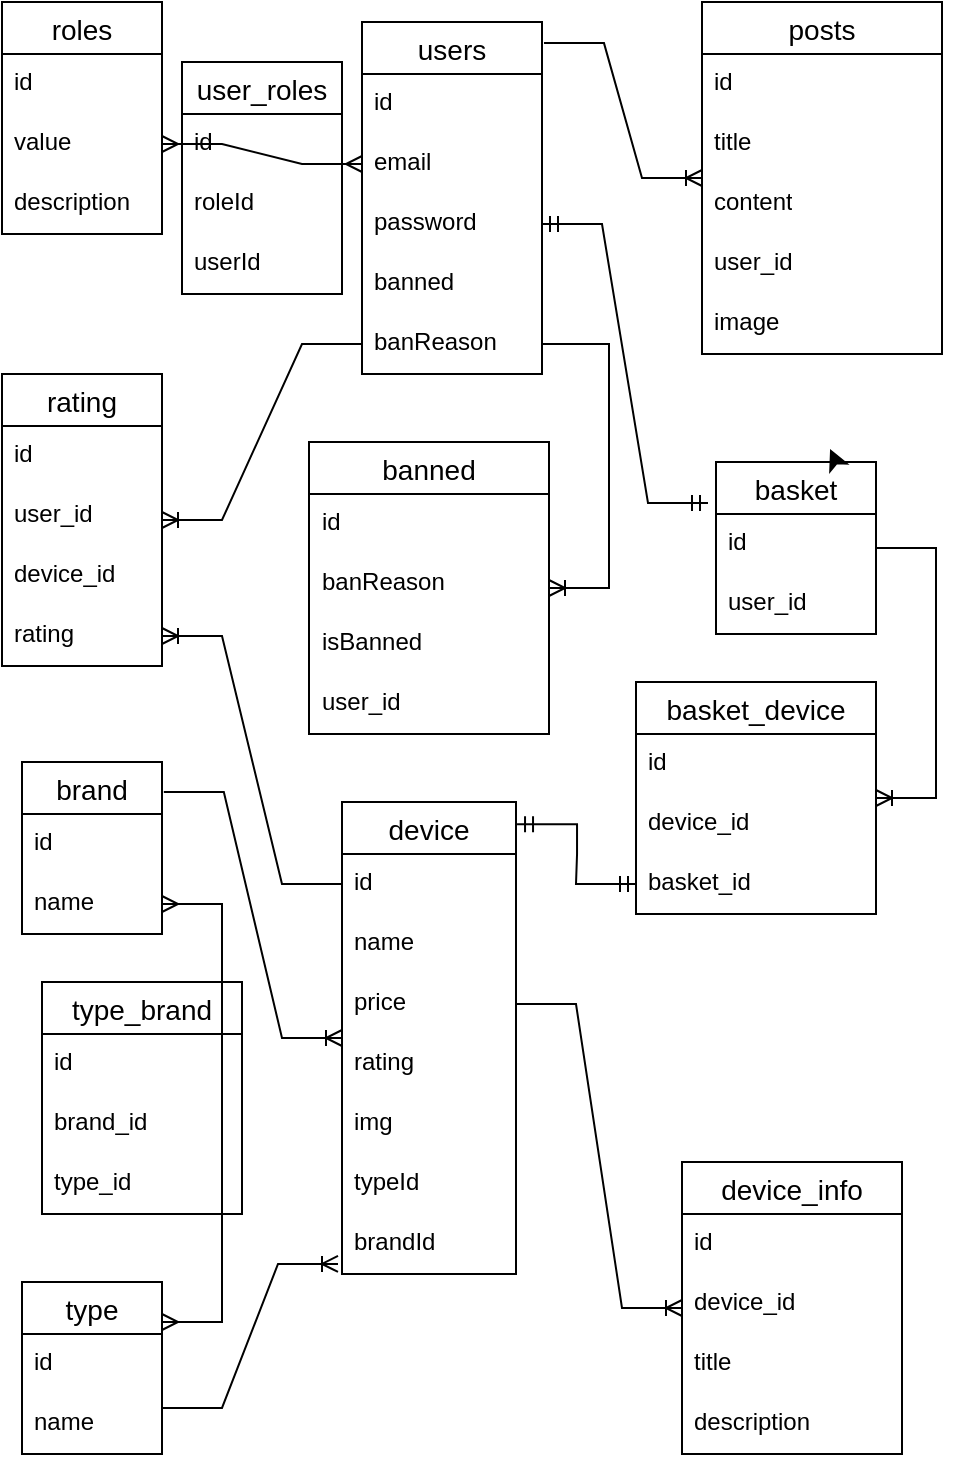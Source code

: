 <mxfile version="22.1.18" type="device">
  <diagram name="Страница 1" id="iOBnieN6aqmMFXZfieGS">
    <mxGraphModel dx="1471" dy="1902" grid="1" gridSize="10" guides="1" tooltips="1" connect="1" arrows="1" fold="1" page="1" pageScale="1" pageWidth="827" pageHeight="1169" math="0" shadow="0">
      <root>
        <mxCell id="0" />
        <mxCell id="1" parent="0" />
        <mxCell id="5Cdp49nnvw1ZmFjZcBW2-1" value="users" style="swimlane;fontStyle=0;childLayout=stackLayout;horizontal=1;startSize=26;horizontalStack=0;resizeParent=1;resizeParentMax=0;resizeLast=0;collapsible=1;marginBottom=0;align=center;fontSize=14;" parent="1" vertex="1">
          <mxGeometry x="-590" y="-20" width="90" height="176" as="geometry" />
        </mxCell>
        <mxCell id="5Cdp49nnvw1ZmFjZcBW2-2" value="id" style="text;strokeColor=none;fillColor=none;spacingLeft=4;spacingRight=4;overflow=hidden;rotatable=0;points=[[0,0.5],[1,0.5]];portConstraint=eastwest;fontSize=12;whiteSpace=wrap;html=1;" parent="5Cdp49nnvw1ZmFjZcBW2-1" vertex="1">
          <mxGeometry y="26" width="90" height="30" as="geometry" />
        </mxCell>
        <mxCell id="5Cdp49nnvw1ZmFjZcBW2-3" value="email" style="text;strokeColor=none;fillColor=none;spacingLeft=4;spacingRight=4;overflow=hidden;rotatable=0;points=[[0,0.5],[1,0.5]];portConstraint=eastwest;fontSize=12;whiteSpace=wrap;html=1;" parent="5Cdp49nnvw1ZmFjZcBW2-1" vertex="1">
          <mxGeometry y="56" width="90" height="30" as="geometry" />
        </mxCell>
        <mxCell id="5Cdp49nnvw1ZmFjZcBW2-4" value="password" style="text;strokeColor=none;fillColor=none;spacingLeft=4;spacingRight=4;overflow=hidden;rotatable=0;points=[[0,0.5],[1,0.5]];portConstraint=eastwest;fontSize=12;whiteSpace=wrap;html=1;" parent="5Cdp49nnvw1ZmFjZcBW2-1" vertex="1">
          <mxGeometry y="86" width="90" height="30" as="geometry" />
        </mxCell>
        <mxCell id="4ZKSfFITIeGd-BiYobcF-32" value="banned" style="text;strokeColor=none;fillColor=none;spacingLeft=4;spacingRight=4;overflow=hidden;rotatable=0;points=[[0,0.5],[1,0.5]];portConstraint=eastwest;fontSize=12;whiteSpace=wrap;html=1;" parent="5Cdp49nnvw1ZmFjZcBW2-1" vertex="1">
          <mxGeometry y="116" width="90" height="30" as="geometry" />
        </mxCell>
        <mxCell id="5Cdp49nnvw1ZmFjZcBW2-5" value="banReason" style="text;strokeColor=none;fillColor=none;spacingLeft=4;spacingRight=4;overflow=hidden;rotatable=0;points=[[0,0.5],[1,0.5]];portConstraint=eastwest;fontSize=12;whiteSpace=wrap;html=1;" parent="5Cdp49nnvw1ZmFjZcBW2-1" vertex="1">
          <mxGeometry y="146" width="90" height="30" as="geometry" />
        </mxCell>
        <mxCell id="5Cdp49nnvw1ZmFjZcBW2-6" value="device" style="swimlane;fontStyle=0;childLayout=stackLayout;horizontal=1;startSize=26;horizontalStack=0;resizeParent=1;resizeParentMax=0;resizeLast=0;collapsible=1;marginBottom=0;align=center;fontSize=14;" parent="1" vertex="1">
          <mxGeometry x="-600" y="370" width="87" height="236" as="geometry" />
        </mxCell>
        <mxCell id="5Cdp49nnvw1ZmFjZcBW2-7" value="id" style="text;strokeColor=none;fillColor=none;spacingLeft=4;spacingRight=4;overflow=hidden;rotatable=0;points=[[0,0.5],[1,0.5]];portConstraint=eastwest;fontSize=12;whiteSpace=wrap;html=1;" parent="5Cdp49nnvw1ZmFjZcBW2-6" vertex="1">
          <mxGeometry y="26" width="87" height="30" as="geometry" />
        </mxCell>
        <mxCell id="5Cdp49nnvw1ZmFjZcBW2-8" value="name" style="text;strokeColor=none;fillColor=none;spacingLeft=4;spacingRight=4;overflow=hidden;rotatable=0;points=[[0,0.5],[1,0.5]];portConstraint=eastwest;fontSize=12;whiteSpace=wrap;html=1;" parent="5Cdp49nnvw1ZmFjZcBW2-6" vertex="1">
          <mxGeometry y="56" width="87" height="30" as="geometry" />
        </mxCell>
        <mxCell id="5Cdp49nnvw1ZmFjZcBW2-9" value="price" style="text;strokeColor=none;fillColor=none;spacingLeft=4;spacingRight=4;overflow=hidden;rotatable=0;points=[[0,0.5],[1,0.5]];portConstraint=eastwest;fontSize=12;whiteSpace=wrap;html=1;" parent="5Cdp49nnvw1ZmFjZcBW2-6" vertex="1">
          <mxGeometry y="86" width="87" height="30" as="geometry" />
        </mxCell>
        <mxCell id="5Cdp49nnvw1ZmFjZcBW2-10" value="rating" style="text;strokeColor=none;fillColor=none;spacingLeft=4;spacingRight=4;overflow=hidden;rotatable=0;points=[[0,0.5],[1,0.5]];portConstraint=eastwest;fontSize=12;whiteSpace=wrap;html=1;" parent="5Cdp49nnvw1ZmFjZcBW2-6" vertex="1">
          <mxGeometry y="116" width="87" height="30" as="geometry" />
        </mxCell>
        <mxCell id="5Cdp49nnvw1ZmFjZcBW2-12" value="img" style="text;strokeColor=none;fillColor=none;spacingLeft=4;spacingRight=4;overflow=hidden;rotatable=0;points=[[0,0.5],[1,0.5]];portConstraint=eastwest;fontSize=12;whiteSpace=wrap;html=1;" parent="5Cdp49nnvw1ZmFjZcBW2-6" vertex="1">
          <mxGeometry y="146" width="87" height="30" as="geometry" />
        </mxCell>
        <mxCell id="5Cdp49nnvw1ZmFjZcBW2-13" value="typeId" style="text;strokeColor=none;fillColor=none;spacingLeft=4;spacingRight=4;overflow=hidden;rotatable=0;points=[[0,0.5],[1,0.5]];portConstraint=eastwest;fontSize=12;whiteSpace=wrap;html=1;" parent="5Cdp49nnvw1ZmFjZcBW2-6" vertex="1">
          <mxGeometry y="176" width="87" height="30" as="geometry" />
        </mxCell>
        <mxCell id="5Cdp49nnvw1ZmFjZcBW2-14" value="brandId" style="text;strokeColor=none;fillColor=none;spacingLeft=4;spacingRight=4;overflow=hidden;rotatable=0;points=[[0,0.5],[1,0.5]];portConstraint=eastwest;fontSize=12;whiteSpace=wrap;html=1;" parent="5Cdp49nnvw1ZmFjZcBW2-6" vertex="1">
          <mxGeometry y="206" width="87" height="30" as="geometry" />
        </mxCell>
        <mxCell id="5Cdp49nnvw1ZmFjZcBW2-15" value="brand" style="swimlane;fontStyle=0;childLayout=stackLayout;horizontal=1;startSize=26;horizontalStack=0;resizeParent=1;resizeParentMax=0;resizeLast=0;collapsible=1;marginBottom=0;align=center;fontSize=14;" parent="1" vertex="1">
          <mxGeometry x="-760" y="350" width="70" height="86" as="geometry" />
        </mxCell>
        <mxCell id="5Cdp49nnvw1ZmFjZcBW2-16" value="id" style="text;strokeColor=none;fillColor=none;spacingLeft=4;spacingRight=4;overflow=hidden;rotatable=0;points=[[0,0.5],[1,0.5]];portConstraint=eastwest;fontSize=12;whiteSpace=wrap;html=1;" parent="5Cdp49nnvw1ZmFjZcBW2-15" vertex="1">
          <mxGeometry y="26" width="70" height="30" as="geometry" />
        </mxCell>
        <mxCell id="5Cdp49nnvw1ZmFjZcBW2-17" value="name" style="text;strokeColor=none;fillColor=none;spacingLeft=4;spacingRight=4;overflow=hidden;rotatable=0;points=[[0,0.5],[1,0.5]];portConstraint=eastwest;fontSize=12;whiteSpace=wrap;html=1;" parent="5Cdp49nnvw1ZmFjZcBW2-15" vertex="1">
          <mxGeometry y="56" width="70" height="30" as="geometry" />
        </mxCell>
        <mxCell id="5Cdp49nnvw1ZmFjZcBW2-19" value="type" style="swimlane;fontStyle=0;childLayout=stackLayout;horizontal=1;startSize=26;horizontalStack=0;resizeParent=1;resizeParentMax=0;resizeLast=0;collapsible=1;marginBottom=0;align=center;fontSize=14;" parent="1" vertex="1">
          <mxGeometry x="-760" y="610" width="70" height="86" as="geometry" />
        </mxCell>
        <mxCell id="5Cdp49nnvw1ZmFjZcBW2-20" value="id" style="text;strokeColor=none;fillColor=none;spacingLeft=4;spacingRight=4;overflow=hidden;rotatable=0;points=[[0,0.5],[1,0.5]];portConstraint=eastwest;fontSize=12;whiteSpace=wrap;html=1;" parent="5Cdp49nnvw1ZmFjZcBW2-19" vertex="1">
          <mxGeometry y="26" width="70" height="30" as="geometry" />
        </mxCell>
        <mxCell id="5Cdp49nnvw1ZmFjZcBW2-21" value="name" style="text;strokeColor=none;fillColor=none;spacingLeft=4;spacingRight=4;overflow=hidden;rotatable=0;points=[[0,0.5],[1,0.5]];portConstraint=eastwest;fontSize=12;whiteSpace=wrap;html=1;" parent="5Cdp49nnvw1ZmFjZcBW2-19" vertex="1">
          <mxGeometry y="56" width="70" height="30" as="geometry" />
        </mxCell>
        <mxCell id="5Cdp49nnvw1ZmFjZcBW2-23" value="basket" style="swimlane;fontStyle=0;childLayout=stackLayout;horizontal=1;startSize=26;horizontalStack=0;resizeParent=1;resizeParentMax=0;resizeLast=0;collapsible=1;marginBottom=0;align=center;fontSize=14;" parent="1" vertex="1">
          <mxGeometry x="-413" y="200" width="80" height="86" as="geometry" />
        </mxCell>
        <mxCell id="5Cdp49nnvw1ZmFjZcBW2-24" value="id" style="text;strokeColor=none;fillColor=none;spacingLeft=4;spacingRight=4;overflow=hidden;rotatable=0;points=[[0,0.5],[1,0.5]];portConstraint=eastwest;fontSize=12;whiteSpace=wrap;html=1;" parent="5Cdp49nnvw1ZmFjZcBW2-23" vertex="1">
          <mxGeometry y="26" width="80" height="30" as="geometry" />
        </mxCell>
        <mxCell id="5Cdp49nnvw1ZmFjZcBW2-25" value="user_id" style="text;strokeColor=none;fillColor=none;spacingLeft=4;spacingRight=4;overflow=hidden;rotatable=0;points=[[0,0.5],[1,0.5]];portConstraint=eastwest;fontSize=12;whiteSpace=wrap;html=1;" parent="5Cdp49nnvw1ZmFjZcBW2-23" vertex="1">
          <mxGeometry y="56" width="80" height="30" as="geometry" />
        </mxCell>
        <mxCell id="5Cdp49nnvw1ZmFjZcBW2-27" value="" style="edgeStyle=entityRelationEdgeStyle;fontSize=12;html=1;endArrow=ERmandOne;startArrow=ERmandOne;rounded=0;exitX=1;exitY=0.5;exitDx=0;exitDy=0;entryX=-0.05;entryY=-0.183;entryDx=0;entryDy=0;entryPerimeter=0;" parent="1" source="5Cdp49nnvw1ZmFjZcBW2-4" target="5Cdp49nnvw1ZmFjZcBW2-24" edge="1">
          <mxGeometry width="100" height="100" relative="1" as="geometry">
            <mxPoint x="-469.52" y="119.452" as="sourcePoint" />
            <mxPoint x="-270" y="350.004" as="targetPoint" />
            <Array as="points">
              <mxPoint x="-389.52" y="105.9" />
              <mxPoint x="-299.52" y="165.9" />
              <mxPoint x="-339.52" y="205.9" />
            </Array>
          </mxGeometry>
        </mxCell>
        <mxCell id="5Cdp49nnvw1ZmFjZcBW2-28" value="" style="edgeStyle=entityRelationEdgeStyle;fontSize=12;html=1;endArrow=ERoneToMany;rounded=0;entryX=-0.023;entryY=0.833;entryDx=0;entryDy=0;exitX=1;exitY=1.233;exitDx=0;exitDy=0;exitPerimeter=0;entryPerimeter=0;" parent="1" source="5Cdp49nnvw1ZmFjZcBW2-20" target="5Cdp49nnvw1ZmFjZcBW2-14" edge="1">
          <mxGeometry width="100" height="100" relative="1" as="geometry">
            <mxPoint x="-731" y="606" as="sourcePoint" />
            <mxPoint x="-651" y="426" as="targetPoint" />
            <Array as="points">
              <mxPoint x="-610" y="600" />
              <mxPoint x="-640" y="630" />
              <mxPoint x="-520" y="560" />
            </Array>
          </mxGeometry>
        </mxCell>
        <mxCell id="5Cdp49nnvw1ZmFjZcBW2-29" value="" style="edgeStyle=entityRelationEdgeStyle;fontSize=12;html=1;endArrow=ERoneToMany;rounded=0;exitX=1.013;exitY=0.174;exitDx=0;exitDy=0;exitPerimeter=0;" parent="1" source="5Cdp49nnvw1ZmFjZcBW2-15" target="5Cdp49nnvw1ZmFjZcBW2-6" edge="1">
          <mxGeometry width="100" height="100" relative="1" as="geometry">
            <mxPoint x="-751" y="516" as="sourcePoint" />
            <mxPoint x="-651" y="416" as="targetPoint" />
          </mxGeometry>
        </mxCell>
        <mxCell id="5Cdp49nnvw1ZmFjZcBW2-32" value="device_info" style="swimlane;fontStyle=0;childLayout=stackLayout;horizontal=1;startSize=26;horizontalStack=0;resizeParent=1;resizeParentMax=0;resizeLast=0;collapsible=1;marginBottom=0;align=center;fontSize=14;" parent="1" vertex="1">
          <mxGeometry x="-430" y="550" width="110" height="146" as="geometry" />
        </mxCell>
        <mxCell id="5Cdp49nnvw1ZmFjZcBW2-33" value="id" style="text;strokeColor=none;fillColor=none;spacingLeft=4;spacingRight=4;overflow=hidden;rotatable=0;points=[[0,0.5],[1,0.5]];portConstraint=eastwest;fontSize=12;whiteSpace=wrap;html=1;" parent="5Cdp49nnvw1ZmFjZcBW2-32" vertex="1">
          <mxGeometry y="26" width="110" height="30" as="geometry" />
        </mxCell>
        <mxCell id="5Cdp49nnvw1ZmFjZcBW2-34" value="device_id" style="text;strokeColor=none;fillColor=none;spacingLeft=4;spacingRight=4;overflow=hidden;rotatable=0;points=[[0,0.5],[1,0.5]];portConstraint=eastwest;fontSize=12;whiteSpace=wrap;html=1;" parent="5Cdp49nnvw1ZmFjZcBW2-32" vertex="1">
          <mxGeometry y="56" width="110" height="30" as="geometry" />
        </mxCell>
        <mxCell id="5Cdp49nnvw1ZmFjZcBW2-36" value="title" style="text;strokeColor=none;fillColor=none;spacingLeft=4;spacingRight=4;overflow=hidden;rotatable=0;points=[[0,0.5],[1,0.5]];portConstraint=eastwest;fontSize=12;whiteSpace=wrap;html=1;" parent="5Cdp49nnvw1ZmFjZcBW2-32" vertex="1">
          <mxGeometry y="86" width="110" height="30" as="geometry" />
        </mxCell>
        <mxCell id="5Cdp49nnvw1ZmFjZcBW2-38" value="description" style="text;strokeColor=none;fillColor=none;spacingLeft=4;spacingRight=4;overflow=hidden;rotatable=0;points=[[0,0.5],[1,0.5]];portConstraint=eastwest;fontSize=12;whiteSpace=wrap;html=1;" parent="5Cdp49nnvw1ZmFjZcBW2-32" vertex="1">
          <mxGeometry y="116" width="110" height="30" as="geometry" />
        </mxCell>
        <mxCell id="5Cdp49nnvw1ZmFjZcBW2-35" value="" style="edgeStyle=entityRelationEdgeStyle;fontSize=12;html=1;endArrow=ERoneToMany;rounded=0;exitX=1;exitY=0.5;exitDx=0;exitDy=0;" parent="1" source="5Cdp49nnvw1ZmFjZcBW2-9" target="5Cdp49nnvw1ZmFjZcBW2-32" edge="1">
          <mxGeometry width="100" height="100" relative="1" as="geometry">
            <mxPoint x="-547" y="370" as="sourcePoint" />
            <mxPoint x="-447" y="270" as="targetPoint" />
          </mxGeometry>
        </mxCell>
        <mxCell id="5Cdp49nnvw1ZmFjZcBW2-39" value="basket_device" style="swimlane;fontStyle=0;childLayout=stackLayout;horizontal=1;startSize=26;horizontalStack=0;resizeParent=1;resizeParentMax=0;resizeLast=0;collapsible=1;marginBottom=0;align=center;fontSize=14;" parent="1" vertex="1">
          <mxGeometry x="-453" y="310" width="120" height="116" as="geometry" />
        </mxCell>
        <mxCell id="5Cdp49nnvw1ZmFjZcBW2-40" value="id" style="text;strokeColor=none;fillColor=none;spacingLeft=4;spacingRight=4;overflow=hidden;rotatable=0;points=[[0,0.5],[1,0.5]];portConstraint=eastwest;fontSize=12;whiteSpace=wrap;html=1;" parent="5Cdp49nnvw1ZmFjZcBW2-39" vertex="1">
          <mxGeometry y="26" width="120" height="30" as="geometry" />
        </mxCell>
        <mxCell id="5Cdp49nnvw1ZmFjZcBW2-41" value="device_id" style="text;strokeColor=none;fillColor=none;spacingLeft=4;spacingRight=4;overflow=hidden;rotatable=0;points=[[0,0.5],[1,0.5]];portConstraint=eastwest;fontSize=12;whiteSpace=wrap;html=1;" parent="5Cdp49nnvw1ZmFjZcBW2-39" vertex="1">
          <mxGeometry y="56" width="120" height="30" as="geometry" />
        </mxCell>
        <mxCell id="5Cdp49nnvw1ZmFjZcBW2-42" value="basket_id" style="text;strokeColor=none;fillColor=none;spacingLeft=4;spacingRight=4;overflow=hidden;rotatable=0;points=[[0,0.5],[1,0.5]];portConstraint=eastwest;fontSize=12;whiteSpace=wrap;html=1;" parent="5Cdp49nnvw1ZmFjZcBW2-39" vertex="1">
          <mxGeometry y="86" width="120" height="30" as="geometry" />
        </mxCell>
        <mxCell id="5Cdp49nnvw1ZmFjZcBW2-43" value="" style="edgeStyle=entityRelationEdgeStyle;fontSize=12;html=1;endArrow=ERoneToMany;rounded=0;" parent="1" source="5Cdp49nnvw1ZmFjZcBW2-23" target="5Cdp49nnvw1ZmFjZcBW2-39" edge="1">
          <mxGeometry width="100" height="100" relative="1" as="geometry">
            <mxPoint x="-557" y="130" as="sourcePoint" />
            <mxPoint x="-457" y="30" as="targetPoint" />
          </mxGeometry>
        </mxCell>
        <mxCell id="5Cdp49nnvw1ZmFjZcBW2-44" value="" style="edgeStyle=entityRelationEdgeStyle;fontSize=12;html=1;endArrow=ERmandOne;startArrow=ERmandOne;rounded=0;exitX=1.006;exitY=0.047;exitDx=0;exitDy=0;exitPerimeter=0;entryX=0;entryY=0.5;entryDx=0;entryDy=0;" parent="1" source="5Cdp49nnvw1ZmFjZcBW2-6" target="5Cdp49nnvw1ZmFjZcBW2-42" edge="1">
          <mxGeometry width="100" height="100" relative="1" as="geometry">
            <mxPoint x="-527" y="240" as="sourcePoint" />
            <mxPoint x="-457" y="110" as="targetPoint" />
          </mxGeometry>
        </mxCell>
        <mxCell id="5Cdp49nnvw1ZmFjZcBW2-45" value="rating" style="swimlane;fontStyle=0;childLayout=stackLayout;horizontal=1;startSize=26;horizontalStack=0;resizeParent=1;resizeParentMax=0;resizeLast=0;collapsible=1;marginBottom=0;align=center;fontSize=14;" parent="1" vertex="1">
          <mxGeometry x="-770" y="156" width="80" height="146" as="geometry" />
        </mxCell>
        <mxCell id="5Cdp49nnvw1ZmFjZcBW2-46" value="id" style="text;strokeColor=none;fillColor=none;spacingLeft=4;spacingRight=4;overflow=hidden;rotatable=0;points=[[0,0.5],[1,0.5]];portConstraint=eastwest;fontSize=12;whiteSpace=wrap;html=1;" parent="5Cdp49nnvw1ZmFjZcBW2-45" vertex="1">
          <mxGeometry y="26" width="80" height="30" as="geometry" />
        </mxCell>
        <mxCell id="5Cdp49nnvw1ZmFjZcBW2-47" value="user_id" style="text;strokeColor=none;fillColor=none;spacingLeft=4;spacingRight=4;overflow=hidden;rotatable=0;points=[[0,0.5],[1,0.5]];portConstraint=eastwest;fontSize=12;whiteSpace=wrap;html=1;" parent="5Cdp49nnvw1ZmFjZcBW2-45" vertex="1">
          <mxGeometry y="56" width="80" height="30" as="geometry" />
        </mxCell>
        <mxCell id="5Cdp49nnvw1ZmFjZcBW2-48" value="device_id" style="text;strokeColor=none;fillColor=none;spacingLeft=4;spacingRight=4;overflow=hidden;rotatable=0;points=[[0,0.5],[1,0.5]];portConstraint=eastwest;fontSize=12;whiteSpace=wrap;html=1;" parent="5Cdp49nnvw1ZmFjZcBW2-45" vertex="1">
          <mxGeometry y="86" width="80" height="30" as="geometry" />
        </mxCell>
        <mxCell id="5Cdp49nnvw1ZmFjZcBW2-49" value="rating" style="text;strokeColor=none;fillColor=none;spacingLeft=4;spacingRight=4;overflow=hidden;rotatable=0;points=[[0,0.5],[1,0.5]];portConstraint=eastwest;fontSize=12;whiteSpace=wrap;html=1;" parent="5Cdp49nnvw1ZmFjZcBW2-45" vertex="1">
          <mxGeometry y="116" width="80" height="30" as="geometry" />
        </mxCell>
        <mxCell id="4ZKSfFITIeGd-BiYobcF-20" style="edgeStyle=orthogonalEdgeStyle;rounded=0;orthogonalLoop=1;jettySize=auto;html=1;exitX=1;exitY=0.5;exitDx=0;exitDy=0;" parent="5Cdp49nnvw1ZmFjZcBW2-45" source="5Cdp49nnvw1ZmFjZcBW2-46" target="5Cdp49nnvw1ZmFjZcBW2-46" edge="1">
          <mxGeometry relative="1" as="geometry" />
        </mxCell>
        <mxCell id="4ZKSfFITIeGd-BiYobcF-21" style="edgeStyle=orthogonalEdgeStyle;rounded=0;orthogonalLoop=1;jettySize=auto;html=1;exitX=1;exitY=0.5;exitDx=0;exitDy=0;" parent="5Cdp49nnvw1ZmFjZcBW2-45" source="5Cdp49nnvw1ZmFjZcBW2-46" target="5Cdp49nnvw1ZmFjZcBW2-46" edge="1">
          <mxGeometry relative="1" as="geometry" />
        </mxCell>
        <mxCell id="5Cdp49nnvw1ZmFjZcBW2-50" value="" style="edgeStyle=entityRelationEdgeStyle;fontSize=12;html=1;endArrow=ERoneToMany;rounded=0;" parent="1" source="5Cdp49nnvw1ZmFjZcBW2-5" target="5Cdp49nnvw1ZmFjZcBW2-45" edge="1">
          <mxGeometry width="100" height="100" relative="1" as="geometry">
            <mxPoint x="-407" y="220" as="sourcePoint" />
            <mxPoint x="-307" y="120" as="targetPoint" />
          </mxGeometry>
        </mxCell>
        <mxCell id="5Cdp49nnvw1ZmFjZcBW2-51" value="" style="edgeStyle=entityRelationEdgeStyle;fontSize=12;html=1;endArrow=ERoneToMany;rounded=0;exitX=0;exitY=0.5;exitDx=0;exitDy=0;" parent="1" source="5Cdp49nnvw1ZmFjZcBW2-7" target="5Cdp49nnvw1ZmFjZcBW2-49" edge="1">
          <mxGeometry width="100" height="100" relative="1" as="geometry">
            <mxPoint x="-407" y="220" as="sourcePoint" />
            <mxPoint x="-307" y="120" as="targetPoint" />
          </mxGeometry>
        </mxCell>
        <mxCell id="4ZKSfFITIeGd-BiYobcF-2" value="type_brand" style="swimlane;fontStyle=0;childLayout=stackLayout;horizontal=1;startSize=26;horizontalStack=0;resizeParent=1;resizeParentMax=0;resizeLast=0;collapsible=1;marginBottom=0;align=center;fontSize=14;" parent="1" vertex="1">
          <mxGeometry x="-750" y="460" width="100" height="116" as="geometry" />
        </mxCell>
        <mxCell id="4ZKSfFITIeGd-BiYobcF-3" value="id" style="text;strokeColor=none;fillColor=none;spacingLeft=4;spacingRight=4;overflow=hidden;rotatable=0;points=[[0,0.5],[1,0.5]];portConstraint=eastwest;fontSize=12;whiteSpace=wrap;html=1;" parent="4ZKSfFITIeGd-BiYobcF-2" vertex="1">
          <mxGeometry y="26" width="100" height="30" as="geometry" />
        </mxCell>
        <mxCell id="4ZKSfFITIeGd-BiYobcF-7" value="brand_id" style="text;strokeColor=none;fillColor=none;spacingLeft=4;spacingRight=4;overflow=hidden;rotatable=0;points=[[0,0.5],[1,0.5]];portConstraint=eastwest;fontSize=12;whiteSpace=wrap;html=1;" parent="4ZKSfFITIeGd-BiYobcF-2" vertex="1">
          <mxGeometry y="56" width="100" height="30" as="geometry" />
        </mxCell>
        <mxCell id="4ZKSfFITIeGd-BiYobcF-4" value="type_id" style="text;strokeColor=none;fillColor=none;spacingLeft=4;spacingRight=4;overflow=hidden;rotatable=0;points=[[0,0.5],[1,0.5]];portConstraint=eastwest;fontSize=12;whiteSpace=wrap;html=1;" parent="4ZKSfFITIeGd-BiYobcF-2" vertex="1">
          <mxGeometry y="86" width="100" height="30" as="geometry" />
        </mxCell>
        <mxCell id="4ZKSfFITIeGd-BiYobcF-19" value="" style="edgeStyle=entityRelationEdgeStyle;fontSize=12;html=1;endArrow=ERmany;startArrow=ERmany;rounded=0;entryX=1;entryY=0.5;entryDx=0;entryDy=0;" parent="1" target="5Cdp49nnvw1ZmFjZcBW2-17" edge="1">
          <mxGeometry width="100" height="100" relative="1" as="geometry">
            <mxPoint x="-690" y="630" as="sourcePoint" />
            <mxPoint x="-590" y="530" as="targetPoint" />
          </mxGeometry>
        </mxCell>
        <mxCell id="4ZKSfFITIeGd-BiYobcF-22" value="roles" style="swimlane;fontStyle=0;childLayout=stackLayout;horizontal=1;startSize=26;horizontalStack=0;resizeParent=1;resizeParentMax=0;resizeLast=0;collapsible=1;marginBottom=0;align=center;fontSize=14;" parent="1" vertex="1">
          <mxGeometry x="-770" y="-30" width="80" height="116" as="geometry" />
        </mxCell>
        <mxCell id="4ZKSfFITIeGd-BiYobcF-23" value="id" style="text;strokeColor=none;fillColor=none;spacingLeft=4;spacingRight=4;overflow=hidden;rotatable=0;points=[[0,0.5],[1,0.5]];portConstraint=eastwest;fontSize=12;whiteSpace=wrap;html=1;" parent="4ZKSfFITIeGd-BiYobcF-22" vertex="1">
          <mxGeometry y="26" width="80" height="30" as="geometry" />
        </mxCell>
        <mxCell id="4ZKSfFITIeGd-BiYobcF-25" value="value" style="text;strokeColor=none;fillColor=none;spacingLeft=4;spacingRight=4;overflow=hidden;rotatable=0;points=[[0,0.5],[1,0.5]];portConstraint=eastwest;fontSize=12;whiteSpace=wrap;html=1;" parent="4ZKSfFITIeGd-BiYobcF-22" vertex="1">
          <mxGeometry y="56" width="80" height="30" as="geometry" />
        </mxCell>
        <mxCell id="4ZKSfFITIeGd-BiYobcF-24" value="description" style="text;strokeColor=none;fillColor=none;spacingLeft=4;spacingRight=4;overflow=hidden;rotatable=0;points=[[0,0.5],[1,0.5]];portConstraint=eastwest;fontSize=12;whiteSpace=wrap;html=1;" parent="4ZKSfFITIeGd-BiYobcF-22" vertex="1">
          <mxGeometry y="86" width="80" height="30" as="geometry" />
        </mxCell>
        <mxCell id="4ZKSfFITIeGd-BiYobcF-26" value="user_roles" style="swimlane;fontStyle=0;childLayout=stackLayout;horizontal=1;startSize=26;horizontalStack=0;resizeParent=1;resizeParentMax=0;resizeLast=0;collapsible=1;marginBottom=0;align=center;fontSize=14;" parent="1" vertex="1">
          <mxGeometry x="-680" width="80" height="116" as="geometry" />
        </mxCell>
        <mxCell id="4ZKSfFITIeGd-BiYobcF-27" value="id" style="text;strokeColor=none;fillColor=none;spacingLeft=4;spacingRight=4;overflow=hidden;rotatable=0;points=[[0,0.5],[1,0.5]];portConstraint=eastwest;fontSize=12;whiteSpace=wrap;html=1;" parent="4ZKSfFITIeGd-BiYobcF-26" vertex="1">
          <mxGeometry y="26" width="80" height="30" as="geometry" />
        </mxCell>
        <mxCell id="4ZKSfFITIeGd-BiYobcF-28" value="roleId" style="text;strokeColor=none;fillColor=none;spacingLeft=4;spacingRight=4;overflow=hidden;rotatable=0;points=[[0,0.5],[1,0.5]];portConstraint=eastwest;fontSize=12;whiteSpace=wrap;html=1;" parent="4ZKSfFITIeGd-BiYobcF-26" vertex="1">
          <mxGeometry y="56" width="80" height="30" as="geometry" />
        </mxCell>
        <mxCell id="4ZKSfFITIeGd-BiYobcF-29" value="userId" style="text;strokeColor=none;fillColor=none;spacingLeft=4;spacingRight=4;overflow=hidden;rotatable=0;points=[[0,0.5],[1,0.5]];portConstraint=eastwest;fontSize=12;whiteSpace=wrap;html=1;" parent="4ZKSfFITIeGd-BiYobcF-26" vertex="1">
          <mxGeometry y="86" width="80" height="30" as="geometry" />
        </mxCell>
        <mxCell id="4ZKSfFITIeGd-BiYobcF-30" value="" style="edgeStyle=entityRelationEdgeStyle;fontSize=12;html=1;endArrow=ERmany;startArrow=ERmany;rounded=0;" parent="1" source="5Cdp49nnvw1ZmFjZcBW2-3" target="4ZKSfFITIeGd-BiYobcF-25" edge="1">
          <mxGeometry width="100" height="100" relative="1" as="geometry">
            <mxPoint x="-640" y="359" as="sourcePoint" />
            <mxPoint x="-640" y="150" as="targetPoint" />
          </mxGeometry>
        </mxCell>
        <mxCell id="8ZQcsQJraw2lybaislf2-1" value="banned" style="swimlane;fontStyle=0;childLayout=stackLayout;horizontal=1;startSize=26;horizontalStack=0;resizeParent=1;resizeParentMax=0;resizeLast=0;collapsible=1;marginBottom=0;align=center;fontSize=14;" vertex="1" parent="1">
          <mxGeometry x="-616.5" y="190" width="120" height="146" as="geometry" />
        </mxCell>
        <mxCell id="8ZQcsQJraw2lybaislf2-2" value="id" style="text;strokeColor=none;fillColor=none;spacingLeft=4;spacingRight=4;overflow=hidden;rotatable=0;points=[[0,0.5],[1,0.5]];portConstraint=eastwest;fontSize=12;whiteSpace=wrap;html=1;" vertex="1" parent="8ZQcsQJraw2lybaislf2-1">
          <mxGeometry y="26" width="120" height="30" as="geometry" />
        </mxCell>
        <mxCell id="8ZQcsQJraw2lybaislf2-3" value="banReason" style="text;strokeColor=none;fillColor=none;spacingLeft=4;spacingRight=4;overflow=hidden;rotatable=0;points=[[0,0.5],[1,0.5]];portConstraint=eastwest;fontSize=12;whiteSpace=wrap;html=1;" vertex="1" parent="8ZQcsQJraw2lybaislf2-1">
          <mxGeometry y="56" width="120" height="30" as="geometry" />
        </mxCell>
        <mxCell id="8ZQcsQJraw2lybaislf2-4" value="isBanned" style="text;strokeColor=none;fillColor=none;spacingLeft=4;spacingRight=4;overflow=hidden;rotatable=0;points=[[0,0.5],[1,0.5]];portConstraint=eastwest;fontSize=12;whiteSpace=wrap;html=1;" vertex="1" parent="8ZQcsQJraw2lybaislf2-1">
          <mxGeometry y="86" width="120" height="30" as="geometry" />
        </mxCell>
        <mxCell id="8ZQcsQJraw2lybaislf2-7" value="user_id" style="text;strokeColor=none;fillColor=none;spacingLeft=4;spacingRight=4;overflow=hidden;rotatable=0;points=[[0,0.5],[1,0.5]];portConstraint=eastwest;fontSize=12;whiteSpace=wrap;html=1;" vertex="1" parent="8ZQcsQJraw2lybaislf2-1">
          <mxGeometry y="116" width="120" height="30" as="geometry" />
        </mxCell>
        <mxCell id="8ZQcsQJraw2lybaislf2-8" value="" style="edgeStyle=entityRelationEdgeStyle;fontSize=12;html=1;endArrow=ERoneToMany;rounded=0;exitX=1;exitY=0.5;exitDx=0;exitDy=0;" edge="1" parent="1" source="5Cdp49nnvw1ZmFjZcBW2-5" target="8ZQcsQJraw2lybaislf2-1">
          <mxGeometry width="100" height="100" relative="1" as="geometry">
            <mxPoint x="-550" y="151" as="sourcePoint" />
            <mxPoint x="-530" y="180" as="targetPoint" />
            <Array as="points">
              <mxPoint x="-530" y="170" />
              <mxPoint x="-530" y="170" />
            </Array>
          </mxGeometry>
        </mxCell>
        <mxCell id="8ZQcsQJraw2lybaislf2-9" value="posts" style="swimlane;fontStyle=0;childLayout=stackLayout;horizontal=1;startSize=26;horizontalStack=0;resizeParent=1;resizeParentMax=0;resizeLast=0;collapsible=1;marginBottom=0;align=center;fontSize=14;" vertex="1" parent="1">
          <mxGeometry x="-420" y="-30" width="120" height="176" as="geometry" />
        </mxCell>
        <mxCell id="8ZQcsQJraw2lybaislf2-10" value="id" style="text;strokeColor=none;fillColor=none;spacingLeft=4;spacingRight=4;overflow=hidden;rotatable=0;points=[[0,0.5],[1,0.5]];portConstraint=eastwest;fontSize=12;whiteSpace=wrap;html=1;" vertex="1" parent="8ZQcsQJraw2lybaislf2-9">
          <mxGeometry y="26" width="120" height="30" as="geometry" />
        </mxCell>
        <mxCell id="8ZQcsQJraw2lybaislf2-11" value="title" style="text;strokeColor=none;fillColor=none;spacingLeft=4;spacingRight=4;overflow=hidden;rotatable=0;points=[[0,0.5],[1,0.5]];portConstraint=eastwest;fontSize=12;whiteSpace=wrap;html=1;" vertex="1" parent="8ZQcsQJraw2lybaislf2-9">
          <mxGeometry y="56" width="120" height="30" as="geometry" />
        </mxCell>
        <mxCell id="8ZQcsQJraw2lybaislf2-12" value="content" style="text;strokeColor=none;fillColor=none;spacingLeft=4;spacingRight=4;overflow=hidden;rotatable=0;points=[[0,0.5],[1,0.5]];portConstraint=eastwest;fontSize=12;whiteSpace=wrap;html=1;" vertex="1" parent="8ZQcsQJraw2lybaislf2-9">
          <mxGeometry y="86" width="120" height="30" as="geometry" />
        </mxCell>
        <mxCell id="8ZQcsQJraw2lybaislf2-13" value="user_id" style="text;strokeColor=none;fillColor=none;spacingLeft=4;spacingRight=4;overflow=hidden;rotatable=0;points=[[0,0.5],[1,0.5]];portConstraint=eastwest;fontSize=12;whiteSpace=wrap;html=1;" vertex="1" parent="8ZQcsQJraw2lybaislf2-9">
          <mxGeometry y="116" width="120" height="30" as="geometry" />
        </mxCell>
        <mxCell id="8ZQcsQJraw2lybaislf2-14" value="image" style="text;strokeColor=none;fillColor=none;spacingLeft=4;spacingRight=4;overflow=hidden;rotatable=0;points=[[0,0.5],[1,0.5]];portConstraint=eastwest;fontSize=12;whiteSpace=wrap;html=1;" vertex="1" parent="8ZQcsQJraw2lybaislf2-9">
          <mxGeometry y="146" width="120" height="30" as="geometry" />
        </mxCell>
        <mxCell id="8ZQcsQJraw2lybaislf2-15" value="" style="edgeStyle=entityRelationEdgeStyle;fontSize=12;html=1;endArrow=ERoneToMany;rounded=0;exitX=1.011;exitY=0.06;exitDx=0;exitDy=0;exitPerimeter=0;" edge="1" parent="1" source="5Cdp49nnvw1ZmFjZcBW2-1" target="8ZQcsQJraw2lybaislf2-9">
          <mxGeometry width="100" height="100" relative="1" as="geometry">
            <mxPoint x="-490" y="151" as="sourcePoint" />
            <mxPoint x="-486" y="273" as="targetPoint" />
            <Array as="points">
              <mxPoint x="-520" y="180" />
              <mxPoint x="-520" y="180" />
            </Array>
          </mxGeometry>
        </mxCell>
        <mxCell id="8ZQcsQJraw2lybaislf2-17" style="edgeStyle=none;curved=1;rounded=0;orthogonalLoop=1;jettySize=auto;html=1;exitX=0.75;exitY=0;exitDx=0;exitDy=0;entryX=0.713;entryY=-0.076;entryDx=0;entryDy=0;entryPerimeter=0;fontSize=12;startSize=8;endSize=8;" edge="1" parent="1" source="5Cdp49nnvw1ZmFjZcBW2-23" target="5Cdp49nnvw1ZmFjZcBW2-23">
          <mxGeometry relative="1" as="geometry" />
        </mxCell>
      </root>
    </mxGraphModel>
  </diagram>
</mxfile>
